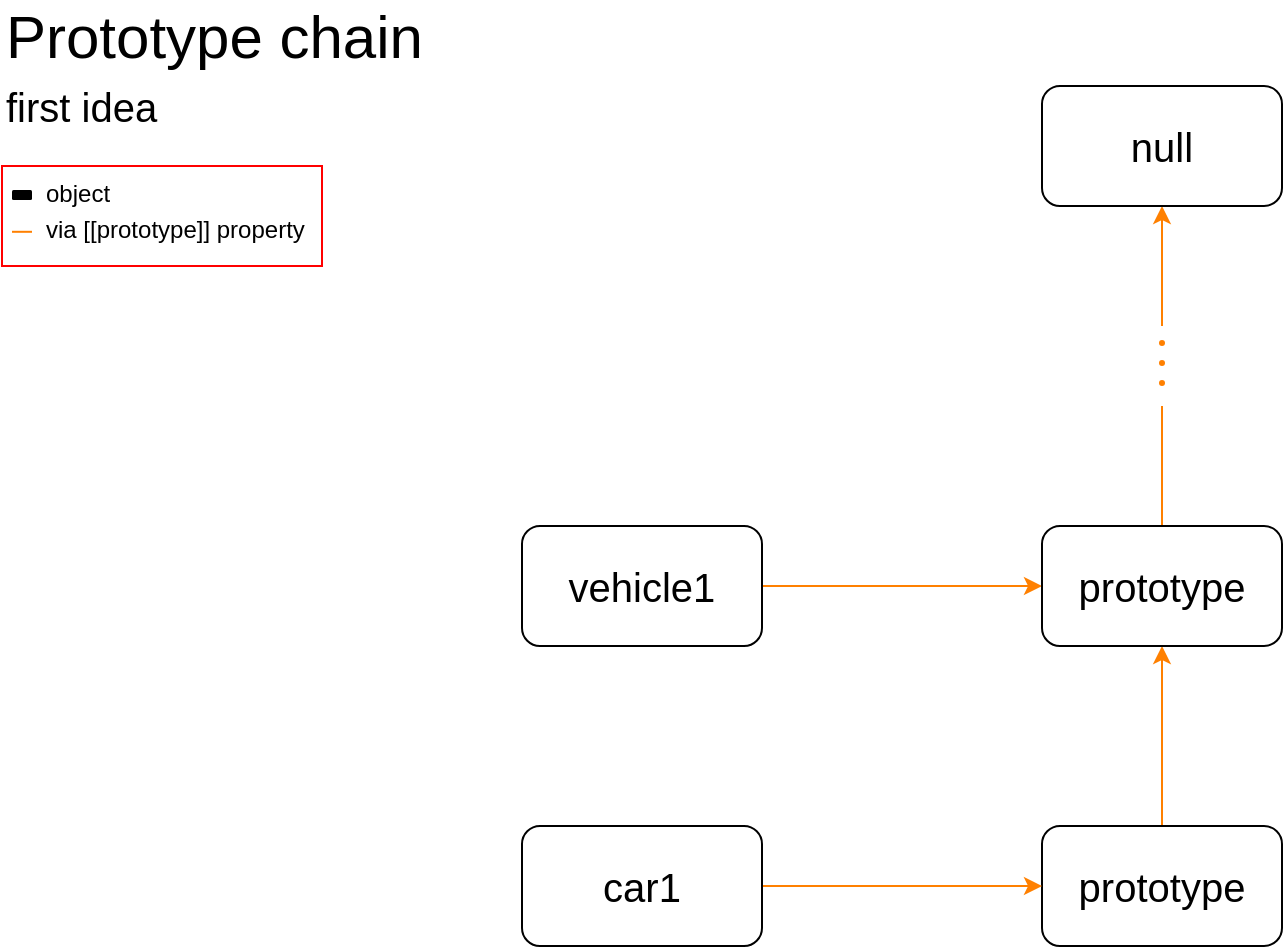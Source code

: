 <mxfile version="12.6.2" type="device"><diagram id="rn0osHrPjJWHAz-88ayI" name="Page-1"><mxGraphModel dx="1553" dy="918" grid="1" gridSize="10" guides="1" tooltips="1" connect="1" arrows="1" fold="1" page="1" pageScale="1" pageWidth="827" pageHeight="1169" math="0" shadow="0"><root><mxCell id="0"/><mxCell id="1" parent="0"/><mxCell id="BEZKkQbafhYHruqvZT4o-8" style="edgeStyle=orthogonalEdgeStyle;rounded=0;orthogonalLoop=1;jettySize=auto;html=1;entryX=0.5;entryY=1;entryDx=0;entryDy=0;fillColor=#ffe6cc;strokeColor=#FF8000;" parent="1" source="BEZKkQbafhYHruqvZT4o-3" edge="1"><mxGeometry relative="1" as="geometry"><mxPoint x="660" y="400" as="targetPoint"/></mxGeometry></mxCell><mxCell id="BEZKkQbafhYHruqvZT4o-3" value="prototype" style="rounded=1;whiteSpace=wrap;html=1;fontSize=20;" parent="1" vertex="1"><mxGeometry x="600" y="490" width="120" height="60" as="geometry"/></mxCell><mxCell id="BEZKkQbafhYHruqvZT4o-33" style="edgeStyle=orthogonalEdgeStyle;rounded=0;orthogonalLoop=1;jettySize=auto;html=1;entryX=0;entryY=0.5;entryDx=0;entryDy=0;strokeColor=#FF8000;fillColor=#ffe6cc;fontSize=10;fontColor=#000000;" parent="1" source="BEZKkQbafhYHruqvZT4o-4" target="BEZKkQbafhYHruqvZT4o-29" edge="1"><mxGeometry relative="1" as="geometry"/></mxCell><mxCell id="BEZKkQbafhYHruqvZT4o-4" value="vehicle1" style="rounded=1;whiteSpace=wrap;html=1;fontSize=20;strokeColor=#000000;" parent="1" vertex="1"><mxGeometry x="340" y="340" width="120" height="60" as="geometry"/></mxCell><mxCell id="BEZKkQbafhYHruqvZT4o-17" value="Prototype chain" style="text;html=1;strokeColor=none;fillColor=none;align=left;verticalAlign=middle;whiteSpace=wrap;rounded=0;fontSize=30;" parent="1" vertex="1"><mxGeometry x="80" y="80" width="220" height="30" as="geometry"/></mxCell><mxCell id="BEZKkQbafhYHruqvZT4o-18" value="first idea" style="text;html=1;strokeColor=none;fillColor=none;align=left;verticalAlign=middle;whiteSpace=wrap;rounded=0;fontSize=20;" parent="1" vertex="1"><mxGeometry x="80" y="120" width="220" height="20" as="geometry"/></mxCell><mxCell id="BEZKkQbafhYHruqvZT4o-20" value="&lt;font style=&quot;font-size: 12px ; line-height: 150%&quot;&gt;&lt;span&gt;object&lt;/span&gt;&lt;br&gt;&lt;span&gt;via [[prototype]] property&lt;br&gt;&lt;/span&gt;&lt;/font&gt;" style="rounded=0;whiteSpace=wrap;html=1;fillColor=none;fontSize=10;align=left;strokeColor=#FF0000;verticalAlign=top;spacingLeft=22;strokeWidth=1;spacing=0;spacingTop=0;" parent="1" vertex="1"><mxGeometry x="80" y="160" width="160" height="50" as="geometry"/></mxCell><mxCell id="BEZKkQbafhYHruqvZT4o-21" value="" style="rounded=1;whiteSpace=wrap;html=1;strokeWidth=1;fillColor=#000000;gradientColor=none;fontSize=10;fontColor=#000000;align=left;strokeColor=none;" parent="1" vertex="1"><mxGeometry x="85" y="172" width="10" height="5" as="geometry"/></mxCell><mxCell id="BEZKkQbafhYHruqvZT4o-22" value="" style="endArrow=none;html=1;strokeColor=#FF8000;fillColor=#fa6800;fontSize=10;fontColor=#000000;" parent="1" edge="1"><mxGeometry width="50" height="50" relative="1" as="geometry"><mxPoint x="85" y="192.9" as="sourcePoint"/><mxPoint x="95" y="192.9" as="targetPoint"/></mxGeometry></mxCell><mxCell id="BEZKkQbafhYHruqvZT4o-26" style="edgeStyle=orthogonalEdgeStyle;rounded=0;orthogonalLoop=1;jettySize=auto;html=1;startArrow=classic;startFill=1;endArrow=none;endFill=0;fillColor=#ffe6cc;strokeColor=#FF8000;" parent="1" source="BEZKkQbafhYHruqvZT4o-27" edge="1"><mxGeometry relative="1" as="geometry"><mxPoint x="660.0" y="240" as="targetPoint"/></mxGeometry></mxCell><mxCell id="BEZKkQbafhYHruqvZT4o-27" value="null" style="rounded=1;whiteSpace=wrap;html=1;fontSize=20;" parent="1" vertex="1"><mxGeometry x="600" y="120" width="120" height="60" as="geometry"/></mxCell><mxCell id="BEZKkQbafhYHruqvZT4o-28" style="edgeStyle=orthogonalEdgeStyle;rounded=0;orthogonalLoop=1;jettySize=auto;html=1;endArrow=none;endFill=0;fillColor=#ffe6cc;strokeColor=#FF8000;" parent="1" source="BEZKkQbafhYHruqvZT4o-29" edge="1"><mxGeometry relative="1" as="geometry"><mxPoint x="660.0" y="280" as="targetPoint"/></mxGeometry></mxCell><mxCell id="BEZKkQbafhYHruqvZT4o-29" value="prototype" style="rounded=1;whiteSpace=wrap;html=1;fontSize=20;" parent="1" vertex="1"><mxGeometry x="600" y="340" width="120" height="60" as="geometry"/></mxCell><mxCell id="BEZKkQbafhYHruqvZT4o-30" value="" style="ellipse;whiteSpace=wrap;html=1;aspect=fixed;fillColor=#FF8000;strokeColor=none;" parent="1" vertex="1"><mxGeometry x="658.5" y="247" width="3" height="3" as="geometry"/></mxCell><mxCell id="BEZKkQbafhYHruqvZT4o-31" value="" style="ellipse;whiteSpace=wrap;html=1;aspect=fixed;fillColor=#FF8000;strokeColor=none;" parent="1" vertex="1"><mxGeometry x="658.5" y="257" width="3" height="3" as="geometry"/></mxCell><mxCell id="BEZKkQbafhYHruqvZT4o-32" value="" style="ellipse;whiteSpace=wrap;html=1;aspect=fixed;fillColor=#FF8000;strokeColor=none;" parent="1" vertex="1"><mxGeometry x="658.5" y="267" width="3" height="3" as="geometry"/></mxCell><mxCell id="LkQox2HV7EG15q4eGvzs-2" style="edgeStyle=orthogonalEdgeStyle;rounded=0;orthogonalLoop=1;jettySize=auto;html=1;entryX=0;entryY=0.5;entryDx=0;entryDy=0;strokeColor=#FF8000;" parent="1" source="LkQox2HV7EG15q4eGvzs-1" target="BEZKkQbafhYHruqvZT4o-3" edge="1"><mxGeometry relative="1" as="geometry"/></mxCell><mxCell id="LkQox2HV7EG15q4eGvzs-1" value="car1" style="rounded=1;whiteSpace=wrap;html=1;fontSize=20;" parent="1" vertex="1"><mxGeometry x="340" y="490" width="120" height="60" as="geometry"/></mxCell></root></mxGraphModel></diagram></mxfile>